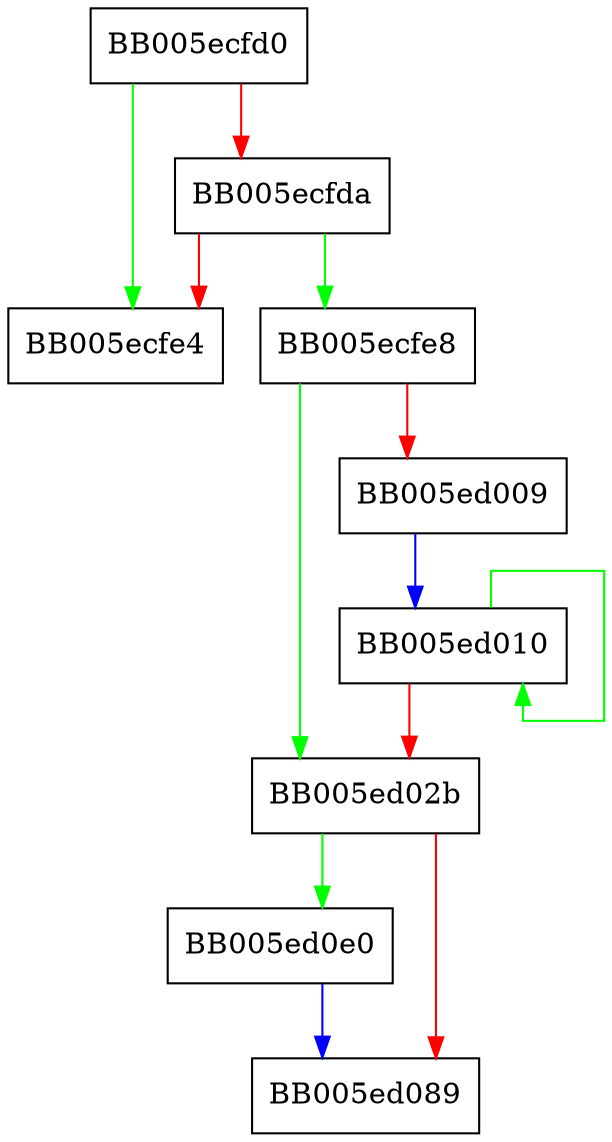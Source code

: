 digraph OPENSSL_cleanup {
  node [shape="box"];
  graph [splines=ortho];
  BB005ecfd0 -> BB005ecfe4 [color="green"];
  BB005ecfd0 -> BB005ecfda [color="red"];
  BB005ecfda -> BB005ecfe8 [color="green"];
  BB005ecfda -> BB005ecfe4 [color="red"];
  BB005ecfe8 -> BB005ed02b [color="green"];
  BB005ecfe8 -> BB005ed009 [color="red"];
  BB005ed009 -> BB005ed010 [color="blue"];
  BB005ed010 -> BB005ed010 [color="green"];
  BB005ed010 -> BB005ed02b [color="red"];
  BB005ed02b -> BB005ed0e0 [color="green"];
  BB005ed02b -> BB005ed089 [color="red"];
  BB005ed0e0 -> BB005ed089 [color="blue"];
}